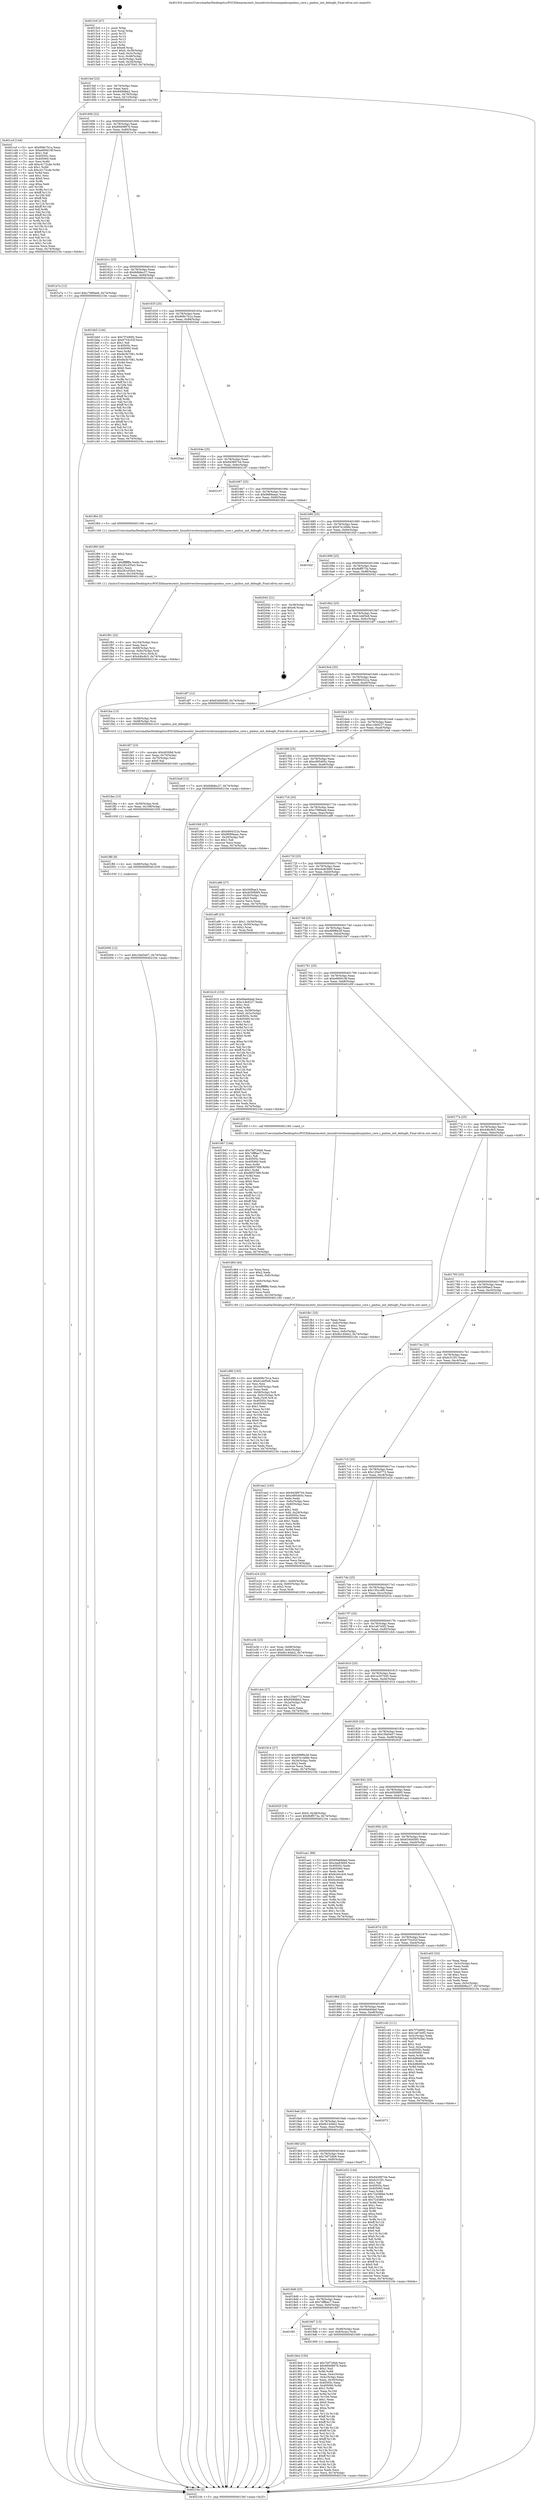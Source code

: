 digraph "0x4015c0" {
  label = "0x4015c0 (/mnt/c/Users/mathe/Desktop/tcc/POCII/binaries/extr_linuxdrivershwmonpmbuspmbus_core.c_pmbus_init_debugfs_Final-ollvm.out::main(0))"
  labelloc = "t"
  node[shape=record]

  Entry [label="",width=0.3,height=0.3,shape=circle,fillcolor=black,style=filled]
  "0x4015ef" [label="{
     0x4015ef [23]\l
     | [instrs]\l
     &nbsp;&nbsp;0x4015ef \<+3\>: mov -0x74(%rbp),%eax\l
     &nbsp;&nbsp;0x4015f2 \<+2\>: mov %eax,%ecx\l
     &nbsp;&nbsp;0x4015f4 \<+6\>: sub $0x840fdbb2,%ecx\l
     &nbsp;&nbsp;0x4015fa \<+3\>: mov %eax,-0x78(%rbp)\l
     &nbsp;&nbsp;0x4015fd \<+3\>: mov %ecx,-0x7c(%rbp)\l
     &nbsp;&nbsp;0x401600 \<+6\>: je 0000000000401ccf \<main+0x70f\>\l
  }"]
  "0x401ccf" [label="{
     0x401ccf [144]\l
     | [instrs]\l
     &nbsp;&nbsp;0x401ccf \<+5\>: mov $0x908c7b1a,%eax\l
     &nbsp;&nbsp;0x401cd4 \<+5\>: mov $0xe669418f,%ecx\l
     &nbsp;&nbsp;0x401cd9 \<+2\>: mov $0x1,%dl\l
     &nbsp;&nbsp;0x401cdb \<+7\>: mov 0x40505c,%esi\l
     &nbsp;&nbsp;0x401ce2 \<+7\>: mov 0x405060,%edi\l
     &nbsp;&nbsp;0x401ce9 \<+3\>: mov %esi,%r8d\l
     &nbsp;&nbsp;0x401cec \<+7\>: add $0xc4172cde,%r8d\l
     &nbsp;&nbsp;0x401cf3 \<+4\>: sub $0x1,%r8d\l
     &nbsp;&nbsp;0x401cf7 \<+7\>: sub $0xc4172cde,%r8d\l
     &nbsp;&nbsp;0x401cfe \<+4\>: imul %r8d,%esi\l
     &nbsp;&nbsp;0x401d02 \<+3\>: and $0x1,%esi\l
     &nbsp;&nbsp;0x401d05 \<+3\>: cmp $0x0,%esi\l
     &nbsp;&nbsp;0x401d08 \<+4\>: sete %r9b\l
     &nbsp;&nbsp;0x401d0c \<+3\>: cmp $0xa,%edi\l
     &nbsp;&nbsp;0x401d0f \<+4\>: setl %r10b\l
     &nbsp;&nbsp;0x401d13 \<+3\>: mov %r9b,%r11b\l
     &nbsp;&nbsp;0x401d16 \<+4\>: xor $0xff,%r11b\l
     &nbsp;&nbsp;0x401d1a \<+3\>: mov %r10b,%bl\l
     &nbsp;&nbsp;0x401d1d \<+3\>: xor $0xff,%bl\l
     &nbsp;&nbsp;0x401d20 \<+3\>: xor $0x1,%dl\l
     &nbsp;&nbsp;0x401d23 \<+3\>: mov %r11b,%r14b\l
     &nbsp;&nbsp;0x401d26 \<+4\>: and $0xff,%r14b\l
     &nbsp;&nbsp;0x401d2a \<+3\>: and %dl,%r9b\l
     &nbsp;&nbsp;0x401d2d \<+3\>: mov %bl,%r15b\l
     &nbsp;&nbsp;0x401d30 \<+4\>: and $0xff,%r15b\l
     &nbsp;&nbsp;0x401d34 \<+3\>: and %dl,%r10b\l
     &nbsp;&nbsp;0x401d37 \<+3\>: or %r9b,%r14b\l
     &nbsp;&nbsp;0x401d3a \<+3\>: or %r10b,%r15b\l
     &nbsp;&nbsp;0x401d3d \<+3\>: xor %r15b,%r14b\l
     &nbsp;&nbsp;0x401d40 \<+3\>: or %bl,%r11b\l
     &nbsp;&nbsp;0x401d43 \<+4\>: xor $0xff,%r11b\l
     &nbsp;&nbsp;0x401d47 \<+3\>: or $0x1,%dl\l
     &nbsp;&nbsp;0x401d4a \<+3\>: and %dl,%r11b\l
     &nbsp;&nbsp;0x401d4d \<+3\>: or %r11b,%r14b\l
     &nbsp;&nbsp;0x401d50 \<+4\>: test $0x1,%r14b\l
     &nbsp;&nbsp;0x401d54 \<+3\>: cmovne %ecx,%eax\l
     &nbsp;&nbsp;0x401d57 \<+3\>: mov %eax,-0x74(%rbp)\l
     &nbsp;&nbsp;0x401d5a \<+5\>: jmp 000000000040210e \<main+0xb4e\>\l
  }"]
  "0x401606" [label="{
     0x401606 [22]\l
     | [instrs]\l
     &nbsp;&nbsp;0x401606 \<+5\>: jmp 000000000040160b \<main+0x4b\>\l
     &nbsp;&nbsp;0x40160b \<+3\>: mov -0x78(%rbp),%eax\l
     &nbsp;&nbsp;0x40160e \<+5\>: sub $0x89408976,%eax\l
     &nbsp;&nbsp;0x401613 \<+3\>: mov %eax,-0x80(%rbp)\l
     &nbsp;&nbsp;0x401616 \<+6\>: je 0000000000401a7a \<main+0x4ba\>\l
  }"]
  Exit [label="",width=0.3,height=0.3,shape=circle,fillcolor=black,style=filled,peripheries=2]
  "0x401a7a" [label="{
     0x401a7a [12]\l
     | [instrs]\l
     &nbsp;&nbsp;0x401a7a \<+7\>: movl $0xc7989ae6,-0x74(%rbp)\l
     &nbsp;&nbsp;0x401a81 \<+5\>: jmp 000000000040210e \<main+0xb4e\>\l
  }"]
  "0x40161c" [label="{
     0x40161c [25]\l
     | [instrs]\l
     &nbsp;&nbsp;0x40161c \<+5\>: jmp 0000000000401621 \<main+0x61\>\l
     &nbsp;&nbsp;0x401621 \<+3\>: mov -0x78(%rbp),%eax\l
     &nbsp;&nbsp;0x401624 \<+5\>: sub $0x8db8ec27,%eax\l
     &nbsp;&nbsp;0x401629 \<+6\>: mov %eax,-0x84(%rbp)\l
     &nbsp;&nbsp;0x40162f \<+6\>: je 0000000000401bb5 \<main+0x5f5\>\l
  }"]
  "0x402006" [label="{
     0x402006 [12]\l
     | [instrs]\l
     &nbsp;&nbsp;0x402006 \<+7\>: movl $0x1fdd5e07,-0x74(%rbp)\l
     &nbsp;&nbsp;0x40200d \<+5\>: jmp 000000000040210e \<main+0xb4e\>\l
  }"]
  "0x401bb5" [label="{
     0x401bb5 [144]\l
     | [instrs]\l
     &nbsp;&nbsp;0x401bb5 \<+5\>: mov $0x7f7e90f2,%eax\l
     &nbsp;&nbsp;0x401bba \<+5\>: mov $0x6753c52f,%ecx\l
     &nbsp;&nbsp;0x401bbf \<+2\>: mov $0x1,%dl\l
     &nbsp;&nbsp;0x401bc1 \<+7\>: mov 0x40505c,%esi\l
     &nbsp;&nbsp;0x401bc8 \<+7\>: mov 0x405060,%edi\l
     &nbsp;&nbsp;0x401bcf \<+3\>: mov %esi,%r8d\l
     &nbsp;&nbsp;0x401bd2 \<+7\>: sub $0x9e3b7081,%r8d\l
     &nbsp;&nbsp;0x401bd9 \<+4\>: sub $0x1,%r8d\l
     &nbsp;&nbsp;0x401bdd \<+7\>: add $0x9e3b7081,%r8d\l
     &nbsp;&nbsp;0x401be4 \<+4\>: imul %r8d,%esi\l
     &nbsp;&nbsp;0x401be8 \<+3\>: and $0x1,%esi\l
     &nbsp;&nbsp;0x401beb \<+3\>: cmp $0x0,%esi\l
     &nbsp;&nbsp;0x401bee \<+4\>: sete %r9b\l
     &nbsp;&nbsp;0x401bf2 \<+3\>: cmp $0xa,%edi\l
     &nbsp;&nbsp;0x401bf5 \<+4\>: setl %r10b\l
     &nbsp;&nbsp;0x401bf9 \<+3\>: mov %r9b,%r11b\l
     &nbsp;&nbsp;0x401bfc \<+4\>: xor $0xff,%r11b\l
     &nbsp;&nbsp;0x401c00 \<+3\>: mov %r10b,%bl\l
     &nbsp;&nbsp;0x401c03 \<+3\>: xor $0xff,%bl\l
     &nbsp;&nbsp;0x401c06 \<+3\>: xor $0x1,%dl\l
     &nbsp;&nbsp;0x401c09 \<+3\>: mov %r11b,%r14b\l
     &nbsp;&nbsp;0x401c0c \<+4\>: and $0xff,%r14b\l
     &nbsp;&nbsp;0x401c10 \<+3\>: and %dl,%r9b\l
     &nbsp;&nbsp;0x401c13 \<+3\>: mov %bl,%r15b\l
     &nbsp;&nbsp;0x401c16 \<+4\>: and $0xff,%r15b\l
     &nbsp;&nbsp;0x401c1a \<+3\>: and %dl,%r10b\l
     &nbsp;&nbsp;0x401c1d \<+3\>: or %r9b,%r14b\l
     &nbsp;&nbsp;0x401c20 \<+3\>: or %r10b,%r15b\l
     &nbsp;&nbsp;0x401c23 \<+3\>: xor %r15b,%r14b\l
     &nbsp;&nbsp;0x401c26 \<+3\>: or %bl,%r11b\l
     &nbsp;&nbsp;0x401c29 \<+4\>: xor $0xff,%r11b\l
     &nbsp;&nbsp;0x401c2d \<+3\>: or $0x1,%dl\l
     &nbsp;&nbsp;0x401c30 \<+3\>: and %dl,%r11b\l
     &nbsp;&nbsp;0x401c33 \<+3\>: or %r11b,%r14b\l
     &nbsp;&nbsp;0x401c36 \<+4\>: test $0x1,%r14b\l
     &nbsp;&nbsp;0x401c3a \<+3\>: cmovne %ecx,%eax\l
     &nbsp;&nbsp;0x401c3d \<+3\>: mov %eax,-0x74(%rbp)\l
     &nbsp;&nbsp;0x401c40 \<+5\>: jmp 000000000040210e \<main+0xb4e\>\l
  }"]
  "0x401635" [label="{
     0x401635 [25]\l
     | [instrs]\l
     &nbsp;&nbsp;0x401635 \<+5\>: jmp 000000000040163a \<main+0x7a\>\l
     &nbsp;&nbsp;0x40163a \<+3\>: mov -0x78(%rbp),%eax\l
     &nbsp;&nbsp;0x40163d \<+5\>: sub $0x908c7b1a,%eax\l
     &nbsp;&nbsp;0x401642 \<+6\>: mov %eax,-0x88(%rbp)\l
     &nbsp;&nbsp;0x401648 \<+6\>: je 00000000004020ad \<main+0xaed\>\l
  }"]
  "0x401ffd" [label="{
     0x401ffd [9]\l
     | [instrs]\l
     &nbsp;&nbsp;0x401ffd \<+4\>: mov -0x68(%rbp),%rdi\l
     &nbsp;&nbsp;0x402001 \<+5\>: call 0000000000401030 \<free@plt\>\l
     | [calls]\l
     &nbsp;&nbsp;0x401030 \{1\} (unknown)\l
  }"]
  "0x4020ad" [label="{
     0x4020ad\l
  }", style=dashed]
  "0x40164e" [label="{
     0x40164e [25]\l
     | [instrs]\l
     &nbsp;&nbsp;0x40164e \<+5\>: jmp 0000000000401653 \<main+0x93\>\l
     &nbsp;&nbsp;0x401653 \<+3\>: mov -0x78(%rbp),%eax\l
     &nbsp;&nbsp;0x401656 \<+5\>: sub $0x94389744,%eax\l
     &nbsp;&nbsp;0x40165b \<+6\>: mov %eax,-0x8c(%rbp)\l
     &nbsp;&nbsp;0x401661 \<+6\>: je 0000000000402107 \<main+0xb47\>\l
  }"]
  "0x401fee" [label="{
     0x401fee [15]\l
     | [instrs]\l
     &nbsp;&nbsp;0x401fee \<+4\>: mov -0x58(%rbp),%rdi\l
     &nbsp;&nbsp;0x401ff2 \<+6\>: mov %eax,-0x108(%rbp)\l
     &nbsp;&nbsp;0x401ff8 \<+5\>: call 0000000000401030 \<free@plt\>\l
     | [calls]\l
     &nbsp;&nbsp;0x401030 \{1\} (unknown)\l
  }"]
  "0x402107" [label="{
     0x402107\l
  }", style=dashed]
  "0x401667" [label="{
     0x401667 [25]\l
     | [instrs]\l
     &nbsp;&nbsp;0x401667 \<+5\>: jmp 000000000040166c \<main+0xac\>\l
     &nbsp;&nbsp;0x40166c \<+3\>: mov -0x78(%rbp),%eax\l
     &nbsp;&nbsp;0x40166f \<+5\>: sub $0x9689eaac,%eax\l
     &nbsp;&nbsp;0x401674 \<+6\>: mov %eax,-0x90(%rbp)\l
     &nbsp;&nbsp;0x40167a \<+6\>: je 0000000000401f64 \<main+0x9a4\>\l
  }"]
  "0x401fd7" [label="{
     0x401fd7 [23]\l
     | [instrs]\l
     &nbsp;&nbsp;0x401fd7 \<+10\>: movabs $0x4030b6,%rdi\l
     &nbsp;&nbsp;0x401fe1 \<+3\>: mov %eax,-0x70(%rbp)\l
     &nbsp;&nbsp;0x401fe4 \<+3\>: mov -0x70(%rbp),%esi\l
     &nbsp;&nbsp;0x401fe7 \<+2\>: mov $0x0,%al\l
     &nbsp;&nbsp;0x401fe9 \<+5\>: call 0000000000401040 \<printf@plt\>\l
     | [calls]\l
     &nbsp;&nbsp;0x401040 \{1\} (unknown)\l
  }"]
  "0x401f64" [label="{
     0x401f64 [5]\l
     | [instrs]\l
     &nbsp;&nbsp;0x401f64 \<+5\>: call 0000000000401160 \<next_i\>\l
     | [calls]\l
     &nbsp;&nbsp;0x401160 \{1\} (/mnt/c/Users/mathe/Desktop/tcc/POCII/binaries/extr_linuxdrivershwmonpmbuspmbus_core.c_pmbus_init_debugfs_Final-ollvm.out::next_i)\l
  }"]
  "0x401680" [label="{
     0x401680 [25]\l
     | [instrs]\l
     &nbsp;&nbsp;0x401680 \<+5\>: jmp 0000000000401685 \<main+0xc5\>\l
     &nbsp;&nbsp;0x401685 \<+3\>: mov -0x78(%rbp),%eax\l
     &nbsp;&nbsp;0x401688 \<+5\>: sub $0x97e1468e,%eax\l
     &nbsp;&nbsp;0x40168d \<+6\>: mov %eax,-0x94(%rbp)\l
     &nbsp;&nbsp;0x401693 \<+6\>: je 000000000040192f \<main+0x36f\>\l
  }"]
  "0x401f91" [label="{
     0x401f91 [32]\l
     | [instrs]\l
     &nbsp;&nbsp;0x401f91 \<+6\>: mov -0x104(%rbp),%ecx\l
     &nbsp;&nbsp;0x401f97 \<+3\>: imul %eax,%ecx\l
     &nbsp;&nbsp;0x401f9a \<+4\>: mov -0x68(%rbp),%rsi\l
     &nbsp;&nbsp;0x401f9e \<+4\>: movslq -0x6c(%rbp),%rdi\l
     &nbsp;&nbsp;0x401fa2 \<+3\>: mov %ecx,(%rsi,%rdi,4)\l
     &nbsp;&nbsp;0x401fa5 \<+7\>: movl $0x44bc8c5,-0x74(%rbp)\l
     &nbsp;&nbsp;0x401fac \<+5\>: jmp 000000000040210e \<main+0xb4e\>\l
  }"]
  "0x40192f" [label="{
     0x40192f\l
  }", style=dashed]
  "0x401699" [label="{
     0x401699 [25]\l
     | [instrs]\l
     &nbsp;&nbsp;0x401699 \<+5\>: jmp 000000000040169e \<main+0xde\>\l
     &nbsp;&nbsp;0x40169e \<+3\>: mov -0x78(%rbp),%eax\l
     &nbsp;&nbsp;0x4016a1 \<+5\>: sub $0x9bff573a,%eax\l
     &nbsp;&nbsp;0x4016a6 \<+6\>: mov %eax,-0x98(%rbp)\l
     &nbsp;&nbsp;0x4016ac \<+6\>: je 0000000000402042 \<main+0xa82\>\l
  }"]
  "0x401f69" [label="{
     0x401f69 [40]\l
     | [instrs]\l
     &nbsp;&nbsp;0x401f69 \<+5\>: mov $0x2,%ecx\l
     &nbsp;&nbsp;0x401f6e \<+1\>: cltd\l
     &nbsp;&nbsp;0x401f6f \<+2\>: idiv %ecx\l
     &nbsp;&nbsp;0x401f71 \<+6\>: imul $0xfffffffe,%edx,%ecx\l
     &nbsp;&nbsp;0x401f77 \<+6\>: add $0x281d35e3,%ecx\l
     &nbsp;&nbsp;0x401f7d \<+3\>: add $0x1,%ecx\l
     &nbsp;&nbsp;0x401f80 \<+6\>: sub $0x281d35e3,%ecx\l
     &nbsp;&nbsp;0x401f86 \<+6\>: mov %ecx,-0x104(%rbp)\l
     &nbsp;&nbsp;0x401f8c \<+5\>: call 0000000000401160 \<next_i\>\l
     | [calls]\l
     &nbsp;&nbsp;0x401160 \{1\} (/mnt/c/Users/mathe/Desktop/tcc/POCII/binaries/extr_linuxdrivershwmonpmbuspmbus_core.c_pmbus_init_debugfs_Final-ollvm.out::next_i)\l
  }"]
  "0x402042" [label="{
     0x402042 [21]\l
     | [instrs]\l
     &nbsp;&nbsp;0x402042 \<+3\>: mov -0x38(%rbp),%eax\l
     &nbsp;&nbsp;0x402045 \<+7\>: add $0xe8,%rsp\l
     &nbsp;&nbsp;0x40204c \<+1\>: pop %rbx\l
     &nbsp;&nbsp;0x40204d \<+2\>: pop %r12\l
     &nbsp;&nbsp;0x40204f \<+2\>: pop %r13\l
     &nbsp;&nbsp;0x402051 \<+2\>: pop %r14\l
     &nbsp;&nbsp;0x402053 \<+2\>: pop %r15\l
     &nbsp;&nbsp;0x402055 \<+1\>: pop %rbp\l
     &nbsp;&nbsp;0x402056 \<+1\>: ret\l
  }"]
  "0x4016b2" [label="{
     0x4016b2 [25]\l
     | [instrs]\l
     &nbsp;&nbsp;0x4016b2 \<+5\>: jmp 00000000004016b7 \<main+0xf7\>\l
     &nbsp;&nbsp;0x4016b7 \<+3\>: mov -0x78(%rbp),%eax\l
     &nbsp;&nbsp;0x4016ba \<+5\>: sub $0xb1ebf5e8,%eax\l
     &nbsp;&nbsp;0x4016bf \<+6\>: mov %eax,-0x9c(%rbp)\l
     &nbsp;&nbsp;0x4016c5 \<+6\>: je 0000000000401df7 \<main+0x837\>\l
  }"]
  "0x401e3b" [label="{
     0x401e3b [23]\l
     | [instrs]\l
     &nbsp;&nbsp;0x401e3b \<+4\>: mov %rax,-0x68(%rbp)\l
     &nbsp;&nbsp;0x401e3f \<+7\>: movl $0x0,-0x6c(%rbp)\l
     &nbsp;&nbsp;0x401e46 \<+7\>: movl $0x6b140eb2,-0x74(%rbp)\l
     &nbsp;&nbsp;0x401e4d \<+5\>: jmp 000000000040210e \<main+0xb4e\>\l
  }"]
  "0x401df7" [label="{
     0x401df7 [12]\l
     | [instrs]\l
     &nbsp;&nbsp;0x401df7 \<+7\>: movl $0x6340d585,-0x74(%rbp)\l
     &nbsp;&nbsp;0x401dfe \<+5\>: jmp 000000000040210e \<main+0xb4e\>\l
  }"]
  "0x4016cb" [label="{
     0x4016cb [25]\l
     | [instrs]\l
     &nbsp;&nbsp;0x4016cb \<+5\>: jmp 00000000004016d0 \<main+0x110\>\l
     &nbsp;&nbsp;0x4016d0 \<+3\>: mov -0x78(%rbp),%eax\l
     &nbsp;&nbsp;0x4016d3 \<+5\>: sub $0xb804322a,%eax\l
     &nbsp;&nbsp;0x4016d8 \<+6\>: mov %eax,-0xa0(%rbp)\l
     &nbsp;&nbsp;0x4016de \<+6\>: je 0000000000401fca \<main+0xa0a\>\l
  }"]
  "0x401d90" [label="{
     0x401d90 [103]\l
     | [instrs]\l
     &nbsp;&nbsp;0x401d90 \<+5\>: mov $0x908c7b1a,%ecx\l
     &nbsp;&nbsp;0x401d95 \<+5\>: mov $0xb1ebf5e8,%edx\l
     &nbsp;&nbsp;0x401d9a \<+2\>: xor %esi,%esi\l
     &nbsp;&nbsp;0x401d9c \<+6\>: mov -0x100(%rbp),%edi\l
     &nbsp;&nbsp;0x401da2 \<+3\>: imul %eax,%edi\l
     &nbsp;&nbsp;0x401da5 \<+4\>: mov -0x58(%rbp),%r8\l
     &nbsp;&nbsp;0x401da9 \<+4\>: movslq -0x5c(%rbp),%r9\l
     &nbsp;&nbsp;0x401dad \<+4\>: mov %edi,(%r8,%r9,4)\l
     &nbsp;&nbsp;0x401db1 \<+7\>: mov 0x40505c,%eax\l
     &nbsp;&nbsp;0x401db8 \<+7\>: mov 0x405060,%edi\l
     &nbsp;&nbsp;0x401dbf \<+3\>: sub $0x1,%esi\l
     &nbsp;&nbsp;0x401dc2 \<+3\>: mov %eax,%r10d\l
     &nbsp;&nbsp;0x401dc5 \<+3\>: add %esi,%r10d\l
     &nbsp;&nbsp;0x401dc8 \<+4\>: imul %r10d,%eax\l
     &nbsp;&nbsp;0x401dcc \<+3\>: and $0x1,%eax\l
     &nbsp;&nbsp;0x401dcf \<+3\>: cmp $0x0,%eax\l
     &nbsp;&nbsp;0x401dd2 \<+4\>: sete %r11b\l
     &nbsp;&nbsp;0x401dd6 \<+3\>: cmp $0xa,%edi\l
     &nbsp;&nbsp;0x401dd9 \<+3\>: setl %bl\l
     &nbsp;&nbsp;0x401ddc \<+3\>: mov %r11b,%r14b\l
     &nbsp;&nbsp;0x401ddf \<+3\>: and %bl,%r14b\l
     &nbsp;&nbsp;0x401de2 \<+3\>: xor %bl,%r11b\l
     &nbsp;&nbsp;0x401de5 \<+3\>: or %r11b,%r14b\l
     &nbsp;&nbsp;0x401de8 \<+4\>: test $0x1,%r14b\l
     &nbsp;&nbsp;0x401dec \<+3\>: cmovne %edx,%ecx\l
     &nbsp;&nbsp;0x401def \<+3\>: mov %ecx,-0x74(%rbp)\l
     &nbsp;&nbsp;0x401df2 \<+5\>: jmp 000000000040210e \<main+0xb4e\>\l
  }"]
  "0x401fca" [label="{
     0x401fca [13]\l
     | [instrs]\l
     &nbsp;&nbsp;0x401fca \<+4\>: mov -0x58(%rbp),%rdi\l
     &nbsp;&nbsp;0x401fce \<+4\>: mov -0x68(%rbp),%rsi\l
     &nbsp;&nbsp;0x401fd2 \<+5\>: call 0000000000401410 \<pmbus_init_debugfs\>\l
     | [calls]\l
     &nbsp;&nbsp;0x401410 \{1\} (/mnt/c/Users/mathe/Desktop/tcc/POCII/binaries/extr_linuxdrivershwmonpmbuspmbus_core.c_pmbus_init_debugfs_Final-ollvm.out::pmbus_init_debugfs)\l
  }"]
  "0x4016e4" [label="{
     0x4016e4 [25]\l
     | [instrs]\l
     &nbsp;&nbsp;0x4016e4 \<+5\>: jmp 00000000004016e9 \<main+0x129\>\l
     &nbsp;&nbsp;0x4016e9 \<+3\>: mov -0x78(%rbp),%eax\l
     &nbsp;&nbsp;0x4016ec \<+5\>: sub $0xc1de9227,%eax\l
     &nbsp;&nbsp;0x4016f1 \<+6\>: mov %eax,-0xa4(%rbp)\l
     &nbsp;&nbsp;0x4016f7 \<+6\>: je 0000000000401ba9 \<main+0x5e9\>\l
  }"]
  "0x401d64" [label="{
     0x401d64 [44]\l
     | [instrs]\l
     &nbsp;&nbsp;0x401d64 \<+2\>: xor %ecx,%ecx\l
     &nbsp;&nbsp;0x401d66 \<+5\>: mov $0x2,%edx\l
     &nbsp;&nbsp;0x401d6b \<+6\>: mov %edx,-0xfc(%rbp)\l
     &nbsp;&nbsp;0x401d71 \<+1\>: cltd\l
     &nbsp;&nbsp;0x401d72 \<+6\>: mov -0xfc(%rbp),%esi\l
     &nbsp;&nbsp;0x401d78 \<+2\>: idiv %esi\l
     &nbsp;&nbsp;0x401d7a \<+6\>: imul $0xfffffffe,%edx,%edx\l
     &nbsp;&nbsp;0x401d80 \<+3\>: sub $0x1,%ecx\l
     &nbsp;&nbsp;0x401d83 \<+2\>: sub %ecx,%edx\l
     &nbsp;&nbsp;0x401d85 \<+6\>: mov %edx,-0x100(%rbp)\l
     &nbsp;&nbsp;0x401d8b \<+5\>: call 0000000000401160 \<next_i\>\l
     | [calls]\l
     &nbsp;&nbsp;0x401160 \{1\} (/mnt/c/Users/mathe/Desktop/tcc/POCII/binaries/extr_linuxdrivershwmonpmbuspmbus_core.c_pmbus_init_debugfs_Final-ollvm.out::next_i)\l
  }"]
  "0x401ba9" [label="{
     0x401ba9 [12]\l
     | [instrs]\l
     &nbsp;&nbsp;0x401ba9 \<+7\>: movl $0x8db8ec27,-0x74(%rbp)\l
     &nbsp;&nbsp;0x401bb0 \<+5\>: jmp 000000000040210e \<main+0xb4e\>\l
  }"]
  "0x4016fd" [label="{
     0x4016fd [25]\l
     | [instrs]\l
     &nbsp;&nbsp;0x4016fd \<+5\>: jmp 0000000000401702 \<main+0x142\>\l
     &nbsp;&nbsp;0x401702 \<+3\>: mov -0x78(%rbp),%eax\l
     &nbsp;&nbsp;0x401705 \<+5\>: sub $0xc695d05c,%eax\l
     &nbsp;&nbsp;0x40170a \<+6\>: mov %eax,-0xa8(%rbp)\l
     &nbsp;&nbsp;0x401710 \<+6\>: je 0000000000401f49 \<main+0x989\>\l
  }"]
  "0x401b10" [label="{
     0x401b10 [153]\l
     | [instrs]\l
     &nbsp;&nbsp;0x401b10 \<+5\>: mov $0x69ab6dad,%ecx\l
     &nbsp;&nbsp;0x401b15 \<+5\>: mov $0xc1de9227,%edx\l
     &nbsp;&nbsp;0x401b1a \<+3\>: mov $0x1,%sil\l
     &nbsp;&nbsp;0x401b1d \<+3\>: xor %r8d,%r8d\l
     &nbsp;&nbsp;0x401b20 \<+4\>: mov %rax,-0x58(%rbp)\l
     &nbsp;&nbsp;0x401b24 \<+7\>: movl $0x0,-0x5c(%rbp)\l
     &nbsp;&nbsp;0x401b2b \<+8\>: mov 0x40505c,%r9d\l
     &nbsp;&nbsp;0x401b33 \<+8\>: mov 0x405060,%r10d\l
     &nbsp;&nbsp;0x401b3b \<+4\>: sub $0x1,%r8d\l
     &nbsp;&nbsp;0x401b3f \<+3\>: mov %r9d,%r11d\l
     &nbsp;&nbsp;0x401b42 \<+3\>: add %r8d,%r11d\l
     &nbsp;&nbsp;0x401b45 \<+4\>: imul %r11d,%r9d\l
     &nbsp;&nbsp;0x401b49 \<+4\>: and $0x1,%r9d\l
     &nbsp;&nbsp;0x401b4d \<+4\>: cmp $0x0,%r9d\l
     &nbsp;&nbsp;0x401b51 \<+3\>: sete %bl\l
     &nbsp;&nbsp;0x401b54 \<+4\>: cmp $0xa,%r10d\l
     &nbsp;&nbsp;0x401b58 \<+4\>: setl %r14b\l
     &nbsp;&nbsp;0x401b5c \<+3\>: mov %bl,%r15b\l
     &nbsp;&nbsp;0x401b5f \<+4\>: xor $0xff,%r15b\l
     &nbsp;&nbsp;0x401b63 \<+3\>: mov %r14b,%r12b\l
     &nbsp;&nbsp;0x401b66 \<+4\>: xor $0xff,%r12b\l
     &nbsp;&nbsp;0x401b6a \<+4\>: xor $0x0,%sil\l
     &nbsp;&nbsp;0x401b6e \<+3\>: mov %r15b,%r13b\l
     &nbsp;&nbsp;0x401b71 \<+4\>: and $0x0,%r13b\l
     &nbsp;&nbsp;0x401b75 \<+3\>: and %sil,%bl\l
     &nbsp;&nbsp;0x401b78 \<+3\>: mov %r12b,%al\l
     &nbsp;&nbsp;0x401b7b \<+2\>: and $0x0,%al\l
     &nbsp;&nbsp;0x401b7d \<+3\>: and %sil,%r14b\l
     &nbsp;&nbsp;0x401b80 \<+3\>: or %bl,%r13b\l
     &nbsp;&nbsp;0x401b83 \<+3\>: or %r14b,%al\l
     &nbsp;&nbsp;0x401b86 \<+3\>: xor %al,%r13b\l
     &nbsp;&nbsp;0x401b89 \<+3\>: or %r12b,%r15b\l
     &nbsp;&nbsp;0x401b8c \<+4\>: xor $0xff,%r15b\l
     &nbsp;&nbsp;0x401b90 \<+4\>: or $0x0,%sil\l
     &nbsp;&nbsp;0x401b94 \<+3\>: and %sil,%r15b\l
     &nbsp;&nbsp;0x401b97 \<+3\>: or %r15b,%r13b\l
     &nbsp;&nbsp;0x401b9a \<+4\>: test $0x1,%r13b\l
     &nbsp;&nbsp;0x401b9e \<+3\>: cmovne %edx,%ecx\l
     &nbsp;&nbsp;0x401ba1 \<+3\>: mov %ecx,-0x74(%rbp)\l
     &nbsp;&nbsp;0x401ba4 \<+5\>: jmp 000000000040210e \<main+0xb4e\>\l
  }"]
  "0x401f49" [label="{
     0x401f49 [27]\l
     | [instrs]\l
     &nbsp;&nbsp;0x401f49 \<+5\>: mov $0xb804322a,%eax\l
     &nbsp;&nbsp;0x401f4e \<+5\>: mov $0x9689eaac,%ecx\l
     &nbsp;&nbsp;0x401f53 \<+3\>: mov -0x29(%rbp),%dl\l
     &nbsp;&nbsp;0x401f56 \<+3\>: test $0x1,%dl\l
     &nbsp;&nbsp;0x401f59 \<+3\>: cmovne %ecx,%eax\l
     &nbsp;&nbsp;0x401f5c \<+3\>: mov %eax,-0x74(%rbp)\l
     &nbsp;&nbsp;0x401f5f \<+5\>: jmp 000000000040210e \<main+0xb4e\>\l
  }"]
  "0x401716" [label="{
     0x401716 [25]\l
     | [instrs]\l
     &nbsp;&nbsp;0x401716 \<+5\>: jmp 000000000040171b \<main+0x15b\>\l
     &nbsp;&nbsp;0x40171b \<+3\>: mov -0x78(%rbp),%eax\l
     &nbsp;&nbsp;0x40171e \<+5\>: sub $0xc7989ae6,%eax\l
     &nbsp;&nbsp;0x401723 \<+6\>: mov %eax,-0xac(%rbp)\l
     &nbsp;&nbsp;0x401729 \<+6\>: je 0000000000401a86 \<main+0x4c6\>\l
  }"]
  "0x4019e4" [label="{
     0x4019e4 [150]\l
     | [instrs]\l
     &nbsp;&nbsp;0x4019e4 \<+5\>: mov $0x7bf726b6,%ecx\l
     &nbsp;&nbsp;0x4019e9 \<+5\>: mov $0x89408976,%edx\l
     &nbsp;&nbsp;0x4019ee \<+3\>: mov $0x1,%sil\l
     &nbsp;&nbsp;0x4019f1 \<+3\>: xor %r8d,%r8d\l
     &nbsp;&nbsp;0x4019f4 \<+3\>: mov %eax,-0x4c(%rbp)\l
     &nbsp;&nbsp;0x4019f7 \<+3\>: mov -0x4c(%rbp),%eax\l
     &nbsp;&nbsp;0x4019fa \<+3\>: mov %eax,-0x30(%rbp)\l
     &nbsp;&nbsp;0x4019fd \<+7\>: mov 0x40505c,%eax\l
     &nbsp;&nbsp;0x401a04 \<+8\>: mov 0x405060,%r9d\l
     &nbsp;&nbsp;0x401a0c \<+4\>: sub $0x1,%r8d\l
     &nbsp;&nbsp;0x401a10 \<+3\>: mov %eax,%r10d\l
     &nbsp;&nbsp;0x401a13 \<+3\>: add %r8d,%r10d\l
     &nbsp;&nbsp;0x401a16 \<+4\>: imul %r10d,%eax\l
     &nbsp;&nbsp;0x401a1a \<+3\>: and $0x1,%eax\l
     &nbsp;&nbsp;0x401a1d \<+3\>: cmp $0x0,%eax\l
     &nbsp;&nbsp;0x401a20 \<+4\>: sete %r11b\l
     &nbsp;&nbsp;0x401a24 \<+4\>: cmp $0xa,%r9d\l
     &nbsp;&nbsp;0x401a28 \<+3\>: setl %bl\l
     &nbsp;&nbsp;0x401a2b \<+3\>: mov %r11b,%r14b\l
     &nbsp;&nbsp;0x401a2e \<+4\>: xor $0xff,%r14b\l
     &nbsp;&nbsp;0x401a32 \<+3\>: mov %bl,%r15b\l
     &nbsp;&nbsp;0x401a35 \<+4\>: xor $0xff,%r15b\l
     &nbsp;&nbsp;0x401a39 \<+4\>: xor $0x1,%sil\l
     &nbsp;&nbsp;0x401a3d \<+3\>: mov %r14b,%r12b\l
     &nbsp;&nbsp;0x401a40 \<+4\>: and $0xff,%r12b\l
     &nbsp;&nbsp;0x401a44 \<+3\>: and %sil,%r11b\l
     &nbsp;&nbsp;0x401a47 \<+3\>: mov %r15b,%r13b\l
     &nbsp;&nbsp;0x401a4a \<+4\>: and $0xff,%r13b\l
     &nbsp;&nbsp;0x401a4e \<+3\>: and %sil,%bl\l
     &nbsp;&nbsp;0x401a51 \<+3\>: or %r11b,%r12b\l
     &nbsp;&nbsp;0x401a54 \<+3\>: or %bl,%r13b\l
     &nbsp;&nbsp;0x401a57 \<+3\>: xor %r13b,%r12b\l
     &nbsp;&nbsp;0x401a5a \<+3\>: or %r15b,%r14b\l
     &nbsp;&nbsp;0x401a5d \<+4\>: xor $0xff,%r14b\l
     &nbsp;&nbsp;0x401a61 \<+4\>: or $0x1,%sil\l
     &nbsp;&nbsp;0x401a65 \<+3\>: and %sil,%r14b\l
     &nbsp;&nbsp;0x401a68 \<+3\>: or %r14b,%r12b\l
     &nbsp;&nbsp;0x401a6b \<+4\>: test $0x1,%r12b\l
     &nbsp;&nbsp;0x401a6f \<+3\>: cmovne %edx,%ecx\l
     &nbsp;&nbsp;0x401a72 \<+3\>: mov %ecx,-0x74(%rbp)\l
     &nbsp;&nbsp;0x401a75 \<+5\>: jmp 000000000040210e \<main+0xb4e\>\l
  }"]
  "0x401a86" [label="{
     0x401a86 [27]\l
     | [instrs]\l
     &nbsp;&nbsp;0x401a86 \<+5\>: mov $0x50f9ae3,%eax\l
     &nbsp;&nbsp;0x401a8b \<+5\>: mov $0x4050fd95,%ecx\l
     &nbsp;&nbsp;0x401a90 \<+3\>: mov -0x30(%rbp),%edx\l
     &nbsp;&nbsp;0x401a93 \<+3\>: cmp $0x0,%edx\l
     &nbsp;&nbsp;0x401a96 \<+3\>: cmove %ecx,%eax\l
     &nbsp;&nbsp;0x401a99 \<+3\>: mov %eax,-0x74(%rbp)\l
     &nbsp;&nbsp;0x401a9c \<+5\>: jmp 000000000040210e \<main+0xb4e\>\l
  }"]
  "0x40172f" [label="{
     0x40172f [25]\l
     | [instrs]\l
     &nbsp;&nbsp;0x40172f \<+5\>: jmp 0000000000401734 \<main+0x174\>\l
     &nbsp;&nbsp;0x401734 \<+3\>: mov -0x78(%rbp),%eax\l
     &nbsp;&nbsp;0x401737 \<+5\>: sub $0xcba83660,%eax\l
     &nbsp;&nbsp;0x40173c \<+6\>: mov %eax,-0xb0(%rbp)\l
     &nbsp;&nbsp;0x401742 \<+6\>: je 0000000000401af9 \<main+0x539\>\l
  }"]
  "0x4018f1" [label="{
     0x4018f1\l
  }", style=dashed]
  "0x401af9" [label="{
     0x401af9 [23]\l
     | [instrs]\l
     &nbsp;&nbsp;0x401af9 \<+7\>: movl $0x1,-0x50(%rbp)\l
     &nbsp;&nbsp;0x401b00 \<+4\>: movslq -0x50(%rbp),%rax\l
     &nbsp;&nbsp;0x401b04 \<+4\>: shl $0x2,%rax\l
     &nbsp;&nbsp;0x401b08 \<+3\>: mov %rax,%rdi\l
     &nbsp;&nbsp;0x401b0b \<+5\>: call 0000000000401050 \<malloc@plt\>\l
     | [calls]\l
     &nbsp;&nbsp;0x401050 \{1\} (unknown)\l
  }"]
  "0x401748" [label="{
     0x401748 [25]\l
     | [instrs]\l
     &nbsp;&nbsp;0x401748 \<+5\>: jmp 000000000040174d \<main+0x18d\>\l
     &nbsp;&nbsp;0x40174d \<+3\>: mov -0x78(%rbp),%eax\l
     &nbsp;&nbsp;0x401750 \<+5\>: sub $0xd99f6e28,%eax\l
     &nbsp;&nbsp;0x401755 \<+6\>: mov %eax,-0xb4(%rbp)\l
     &nbsp;&nbsp;0x40175b \<+6\>: je 0000000000401947 \<main+0x387\>\l
  }"]
  "0x4019d7" [label="{
     0x4019d7 [13]\l
     | [instrs]\l
     &nbsp;&nbsp;0x4019d7 \<+4\>: mov -0x48(%rbp),%rax\l
     &nbsp;&nbsp;0x4019db \<+4\>: mov 0x8(%rax),%rdi\l
     &nbsp;&nbsp;0x4019df \<+5\>: call 0000000000401060 \<atoi@plt\>\l
     | [calls]\l
     &nbsp;&nbsp;0x401060 \{1\} (unknown)\l
  }"]
  "0x401947" [label="{
     0x401947 [144]\l
     | [instrs]\l
     &nbsp;&nbsp;0x401947 \<+5\>: mov $0x7bf726b6,%eax\l
     &nbsp;&nbsp;0x40194c \<+5\>: mov $0x7dffbec7,%ecx\l
     &nbsp;&nbsp;0x401951 \<+2\>: mov $0x1,%dl\l
     &nbsp;&nbsp;0x401953 \<+7\>: mov 0x40505c,%esi\l
     &nbsp;&nbsp;0x40195a \<+7\>: mov 0x405060,%edi\l
     &nbsp;&nbsp;0x401961 \<+3\>: mov %esi,%r8d\l
     &nbsp;&nbsp;0x401964 \<+7\>: add $0x86f376f9,%r8d\l
     &nbsp;&nbsp;0x40196b \<+4\>: sub $0x1,%r8d\l
     &nbsp;&nbsp;0x40196f \<+7\>: sub $0x86f376f9,%r8d\l
     &nbsp;&nbsp;0x401976 \<+4\>: imul %r8d,%esi\l
     &nbsp;&nbsp;0x40197a \<+3\>: and $0x1,%esi\l
     &nbsp;&nbsp;0x40197d \<+3\>: cmp $0x0,%esi\l
     &nbsp;&nbsp;0x401980 \<+4\>: sete %r9b\l
     &nbsp;&nbsp;0x401984 \<+3\>: cmp $0xa,%edi\l
     &nbsp;&nbsp;0x401987 \<+4\>: setl %r10b\l
     &nbsp;&nbsp;0x40198b \<+3\>: mov %r9b,%r11b\l
     &nbsp;&nbsp;0x40198e \<+4\>: xor $0xff,%r11b\l
     &nbsp;&nbsp;0x401992 \<+3\>: mov %r10b,%bl\l
     &nbsp;&nbsp;0x401995 \<+3\>: xor $0xff,%bl\l
     &nbsp;&nbsp;0x401998 \<+3\>: xor $0x1,%dl\l
     &nbsp;&nbsp;0x40199b \<+3\>: mov %r11b,%r14b\l
     &nbsp;&nbsp;0x40199e \<+4\>: and $0xff,%r14b\l
     &nbsp;&nbsp;0x4019a2 \<+3\>: and %dl,%r9b\l
     &nbsp;&nbsp;0x4019a5 \<+3\>: mov %bl,%r15b\l
     &nbsp;&nbsp;0x4019a8 \<+4\>: and $0xff,%r15b\l
     &nbsp;&nbsp;0x4019ac \<+3\>: and %dl,%r10b\l
     &nbsp;&nbsp;0x4019af \<+3\>: or %r9b,%r14b\l
     &nbsp;&nbsp;0x4019b2 \<+3\>: or %r10b,%r15b\l
     &nbsp;&nbsp;0x4019b5 \<+3\>: xor %r15b,%r14b\l
     &nbsp;&nbsp;0x4019b8 \<+3\>: or %bl,%r11b\l
     &nbsp;&nbsp;0x4019bb \<+4\>: xor $0xff,%r11b\l
     &nbsp;&nbsp;0x4019bf \<+3\>: or $0x1,%dl\l
     &nbsp;&nbsp;0x4019c2 \<+3\>: and %dl,%r11b\l
     &nbsp;&nbsp;0x4019c5 \<+3\>: or %r11b,%r14b\l
     &nbsp;&nbsp;0x4019c8 \<+4\>: test $0x1,%r14b\l
     &nbsp;&nbsp;0x4019cc \<+3\>: cmovne %ecx,%eax\l
     &nbsp;&nbsp;0x4019cf \<+3\>: mov %eax,-0x74(%rbp)\l
     &nbsp;&nbsp;0x4019d2 \<+5\>: jmp 000000000040210e \<main+0xb4e\>\l
  }"]
  "0x401761" [label="{
     0x401761 [25]\l
     | [instrs]\l
     &nbsp;&nbsp;0x401761 \<+5\>: jmp 0000000000401766 \<main+0x1a6\>\l
     &nbsp;&nbsp;0x401766 \<+3\>: mov -0x78(%rbp),%eax\l
     &nbsp;&nbsp;0x401769 \<+5\>: sub $0xe669418f,%eax\l
     &nbsp;&nbsp;0x40176e \<+6\>: mov %eax,-0xb8(%rbp)\l
     &nbsp;&nbsp;0x401774 \<+6\>: je 0000000000401d5f \<main+0x79f\>\l
  }"]
  "0x4018d8" [label="{
     0x4018d8 [25]\l
     | [instrs]\l
     &nbsp;&nbsp;0x4018d8 \<+5\>: jmp 00000000004018dd \<main+0x31d\>\l
     &nbsp;&nbsp;0x4018dd \<+3\>: mov -0x78(%rbp),%eax\l
     &nbsp;&nbsp;0x4018e0 \<+5\>: sub $0x7dffbec7,%eax\l
     &nbsp;&nbsp;0x4018e5 \<+6\>: mov %eax,-0xf4(%rbp)\l
     &nbsp;&nbsp;0x4018eb \<+6\>: je 00000000004019d7 \<main+0x417\>\l
  }"]
  "0x401d5f" [label="{
     0x401d5f [5]\l
     | [instrs]\l
     &nbsp;&nbsp;0x401d5f \<+5\>: call 0000000000401160 \<next_i\>\l
     | [calls]\l
     &nbsp;&nbsp;0x401160 \{1\} (/mnt/c/Users/mathe/Desktop/tcc/POCII/binaries/extr_linuxdrivershwmonpmbuspmbus_core.c_pmbus_init_debugfs_Final-ollvm.out::next_i)\l
  }"]
  "0x40177a" [label="{
     0x40177a [25]\l
     | [instrs]\l
     &nbsp;&nbsp;0x40177a \<+5\>: jmp 000000000040177f \<main+0x1bf\>\l
     &nbsp;&nbsp;0x40177f \<+3\>: mov -0x78(%rbp),%eax\l
     &nbsp;&nbsp;0x401782 \<+5\>: sub $0x44bc8c5,%eax\l
     &nbsp;&nbsp;0x401787 \<+6\>: mov %eax,-0xbc(%rbp)\l
     &nbsp;&nbsp;0x40178d \<+6\>: je 0000000000401fb1 \<main+0x9f1\>\l
  }"]
  "0x402057" [label="{
     0x402057\l
  }", style=dashed]
  "0x401fb1" [label="{
     0x401fb1 [25]\l
     | [instrs]\l
     &nbsp;&nbsp;0x401fb1 \<+2\>: xor %eax,%eax\l
     &nbsp;&nbsp;0x401fb3 \<+3\>: mov -0x6c(%rbp),%ecx\l
     &nbsp;&nbsp;0x401fb6 \<+3\>: sub $0x1,%eax\l
     &nbsp;&nbsp;0x401fb9 \<+2\>: sub %eax,%ecx\l
     &nbsp;&nbsp;0x401fbb \<+3\>: mov %ecx,-0x6c(%rbp)\l
     &nbsp;&nbsp;0x401fbe \<+7\>: movl $0x6b140eb2,-0x74(%rbp)\l
     &nbsp;&nbsp;0x401fc5 \<+5\>: jmp 000000000040210e \<main+0xb4e\>\l
  }"]
  "0x401793" [label="{
     0x401793 [25]\l
     | [instrs]\l
     &nbsp;&nbsp;0x401793 \<+5\>: jmp 0000000000401798 \<main+0x1d8\>\l
     &nbsp;&nbsp;0x401798 \<+3\>: mov -0x78(%rbp),%eax\l
     &nbsp;&nbsp;0x40179b \<+5\>: sub $0x50f9ae3,%eax\l
     &nbsp;&nbsp;0x4017a0 \<+6\>: mov %eax,-0xc0(%rbp)\l
     &nbsp;&nbsp;0x4017a6 \<+6\>: je 0000000000402012 \<main+0xa52\>\l
  }"]
  "0x4018bf" [label="{
     0x4018bf [25]\l
     | [instrs]\l
     &nbsp;&nbsp;0x4018bf \<+5\>: jmp 00000000004018c4 \<main+0x304\>\l
     &nbsp;&nbsp;0x4018c4 \<+3\>: mov -0x78(%rbp),%eax\l
     &nbsp;&nbsp;0x4018c7 \<+5\>: sub $0x7bf726b6,%eax\l
     &nbsp;&nbsp;0x4018cc \<+6\>: mov %eax,-0xf0(%rbp)\l
     &nbsp;&nbsp;0x4018d2 \<+6\>: je 0000000000402057 \<main+0xa97\>\l
  }"]
  "0x402012" [label="{
     0x402012\l
  }", style=dashed]
  "0x4017ac" [label="{
     0x4017ac [25]\l
     | [instrs]\l
     &nbsp;&nbsp;0x4017ac \<+5\>: jmp 00000000004017b1 \<main+0x1f1\>\l
     &nbsp;&nbsp;0x4017b1 \<+3\>: mov -0x78(%rbp),%eax\l
     &nbsp;&nbsp;0x4017b4 \<+5\>: sub $0xfc315f1,%eax\l
     &nbsp;&nbsp;0x4017b9 \<+6\>: mov %eax,-0xc4(%rbp)\l
     &nbsp;&nbsp;0x4017bf \<+6\>: je 0000000000401ee2 \<main+0x922\>\l
  }"]
  "0x401e52" [label="{
     0x401e52 [144]\l
     | [instrs]\l
     &nbsp;&nbsp;0x401e52 \<+5\>: mov $0x94389744,%eax\l
     &nbsp;&nbsp;0x401e57 \<+5\>: mov $0xfc315f1,%ecx\l
     &nbsp;&nbsp;0x401e5c \<+2\>: mov $0x1,%dl\l
     &nbsp;&nbsp;0x401e5e \<+7\>: mov 0x40505c,%esi\l
     &nbsp;&nbsp;0x401e65 \<+7\>: mov 0x405060,%edi\l
     &nbsp;&nbsp;0x401e6c \<+3\>: mov %esi,%r8d\l
     &nbsp;&nbsp;0x401e6f \<+7\>: sub $0x72d38fdd,%r8d\l
     &nbsp;&nbsp;0x401e76 \<+4\>: sub $0x1,%r8d\l
     &nbsp;&nbsp;0x401e7a \<+7\>: add $0x72d38fdd,%r8d\l
     &nbsp;&nbsp;0x401e81 \<+4\>: imul %r8d,%esi\l
     &nbsp;&nbsp;0x401e85 \<+3\>: and $0x1,%esi\l
     &nbsp;&nbsp;0x401e88 \<+3\>: cmp $0x0,%esi\l
     &nbsp;&nbsp;0x401e8b \<+4\>: sete %r9b\l
     &nbsp;&nbsp;0x401e8f \<+3\>: cmp $0xa,%edi\l
     &nbsp;&nbsp;0x401e92 \<+4\>: setl %r10b\l
     &nbsp;&nbsp;0x401e96 \<+3\>: mov %r9b,%r11b\l
     &nbsp;&nbsp;0x401e99 \<+4\>: xor $0xff,%r11b\l
     &nbsp;&nbsp;0x401e9d \<+3\>: mov %r10b,%bl\l
     &nbsp;&nbsp;0x401ea0 \<+3\>: xor $0xff,%bl\l
     &nbsp;&nbsp;0x401ea3 \<+3\>: xor $0x0,%dl\l
     &nbsp;&nbsp;0x401ea6 \<+3\>: mov %r11b,%r14b\l
     &nbsp;&nbsp;0x401ea9 \<+4\>: and $0x0,%r14b\l
     &nbsp;&nbsp;0x401ead \<+3\>: and %dl,%r9b\l
     &nbsp;&nbsp;0x401eb0 \<+3\>: mov %bl,%r15b\l
     &nbsp;&nbsp;0x401eb3 \<+4\>: and $0x0,%r15b\l
     &nbsp;&nbsp;0x401eb7 \<+3\>: and %dl,%r10b\l
     &nbsp;&nbsp;0x401eba \<+3\>: or %r9b,%r14b\l
     &nbsp;&nbsp;0x401ebd \<+3\>: or %r10b,%r15b\l
     &nbsp;&nbsp;0x401ec0 \<+3\>: xor %r15b,%r14b\l
     &nbsp;&nbsp;0x401ec3 \<+3\>: or %bl,%r11b\l
     &nbsp;&nbsp;0x401ec6 \<+4\>: xor $0xff,%r11b\l
     &nbsp;&nbsp;0x401eca \<+3\>: or $0x0,%dl\l
     &nbsp;&nbsp;0x401ecd \<+3\>: and %dl,%r11b\l
     &nbsp;&nbsp;0x401ed0 \<+3\>: or %r11b,%r14b\l
     &nbsp;&nbsp;0x401ed3 \<+4\>: test $0x1,%r14b\l
     &nbsp;&nbsp;0x401ed7 \<+3\>: cmovne %ecx,%eax\l
     &nbsp;&nbsp;0x401eda \<+3\>: mov %eax,-0x74(%rbp)\l
     &nbsp;&nbsp;0x401edd \<+5\>: jmp 000000000040210e \<main+0xb4e\>\l
  }"]
  "0x401ee2" [label="{
     0x401ee2 [103]\l
     | [instrs]\l
     &nbsp;&nbsp;0x401ee2 \<+5\>: mov $0x94389744,%eax\l
     &nbsp;&nbsp;0x401ee7 \<+5\>: mov $0xc695d05c,%ecx\l
     &nbsp;&nbsp;0x401eec \<+2\>: xor %edx,%edx\l
     &nbsp;&nbsp;0x401eee \<+3\>: mov -0x6c(%rbp),%esi\l
     &nbsp;&nbsp;0x401ef1 \<+3\>: cmp -0x60(%rbp),%esi\l
     &nbsp;&nbsp;0x401ef4 \<+4\>: setl %dil\l
     &nbsp;&nbsp;0x401ef8 \<+4\>: and $0x1,%dil\l
     &nbsp;&nbsp;0x401efc \<+4\>: mov %dil,-0x29(%rbp)\l
     &nbsp;&nbsp;0x401f00 \<+7\>: mov 0x40505c,%esi\l
     &nbsp;&nbsp;0x401f07 \<+8\>: mov 0x405060,%r8d\l
     &nbsp;&nbsp;0x401f0f \<+3\>: sub $0x1,%edx\l
     &nbsp;&nbsp;0x401f12 \<+3\>: mov %esi,%r9d\l
     &nbsp;&nbsp;0x401f15 \<+3\>: add %edx,%r9d\l
     &nbsp;&nbsp;0x401f18 \<+4\>: imul %r9d,%esi\l
     &nbsp;&nbsp;0x401f1c \<+3\>: and $0x1,%esi\l
     &nbsp;&nbsp;0x401f1f \<+3\>: cmp $0x0,%esi\l
     &nbsp;&nbsp;0x401f22 \<+4\>: sete %dil\l
     &nbsp;&nbsp;0x401f26 \<+4\>: cmp $0xa,%r8d\l
     &nbsp;&nbsp;0x401f2a \<+4\>: setl %r10b\l
     &nbsp;&nbsp;0x401f2e \<+3\>: mov %dil,%r11b\l
     &nbsp;&nbsp;0x401f31 \<+3\>: and %r10b,%r11b\l
     &nbsp;&nbsp;0x401f34 \<+3\>: xor %r10b,%dil\l
     &nbsp;&nbsp;0x401f37 \<+3\>: or %dil,%r11b\l
     &nbsp;&nbsp;0x401f3a \<+4\>: test $0x1,%r11b\l
     &nbsp;&nbsp;0x401f3e \<+3\>: cmovne %ecx,%eax\l
     &nbsp;&nbsp;0x401f41 \<+3\>: mov %eax,-0x74(%rbp)\l
     &nbsp;&nbsp;0x401f44 \<+5\>: jmp 000000000040210e \<main+0xb4e\>\l
  }"]
  "0x4017c5" [label="{
     0x4017c5 [25]\l
     | [instrs]\l
     &nbsp;&nbsp;0x4017c5 \<+5\>: jmp 00000000004017ca \<main+0x20a\>\l
     &nbsp;&nbsp;0x4017ca \<+3\>: mov -0x78(%rbp),%eax\l
     &nbsp;&nbsp;0x4017cd \<+5\>: sub $0x125e0772,%eax\l
     &nbsp;&nbsp;0x4017d2 \<+6\>: mov %eax,-0xc8(%rbp)\l
     &nbsp;&nbsp;0x4017d8 \<+6\>: je 0000000000401e24 \<main+0x864\>\l
  }"]
  "0x4018a6" [label="{
     0x4018a6 [25]\l
     | [instrs]\l
     &nbsp;&nbsp;0x4018a6 \<+5\>: jmp 00000000004018ab \<main+0x2eb\>\l
     &nbsp;&nbsp;0x4018ab \<+3\>: mov -0x78(%rbp),%eax\l
     &nbsp;&nbsp;0x4018ae \<+5\>: sub $0x6b140eb2,%eax\l
     &nbsp;&nbsp;0x4018b3 \<+6\>: mov %eax,-0xec(%rbp)\l
     &nbsp;&nbsp;0x4018b9 \<+6\>: je 0000000000401e52 \<main+0x892\>\l
  }"]
  "0x401e24" [label="{
     0x401e24 [23]\l
     | [instrs]\l
     &nbsp;&nbsp;0x401e24 \<+7\>: movl $0x1,-0x60(%rbp)\l
     &nbsp;&nbsp;0x401e2b \<+4\>: movslq -0x60(%rbp),%rax\l
     &nbsp;&nbsp;0x401e2f \<+4\>: shl $0x2,%rax\l
     &nbsp;&nbsp;0x401e33 \<+3\>: mov %rax,%rdi\l
     &nbsp;&nbsp;0x401e36 \<+5\>: call 0000000000401050 \<malloc@plt\>\l
     | [calls]\l
     &nbsp;&nbsp;0x401050 \{1\} (unknown)\l
  }"]
  "0x4017de" [label="{
     0x4017de [25]\l
     | [instrs]\l
     &nbsp;&nbsp;0x4017de \<+5\>: jmp 00000000004017e3 \<main+0x223\>\l
     &nbsp;&nbsp;0x4017e3 \<+3\>: mov -0x78(%rbp),%eax\l
     &nbsp;&nbsp;0x4017e6 \<+5\>: sub $0x155cc4f0,%eax\l
     &nbsp;&nbsp;0x4017eb \<+6\>: mov %eax,-0xcc(%rbp)\l
     &nbsp;&nbsp;0x4017f1 \<+6\>: je 000000000040201e \<main+0xa5e\>\l
  }"]
  "0x402073" [label="{
     0x402073\l
  }", style=dashed]
  "0x40201e" [label="{
     0x40201e\l
  }", style=dashed]
  "0x4017f7" [label="{
     0x4017f7 [25]\l
     | [instrs]\l
     &nbsp;&nbsp;0x4017f7 \<+5\>: jmp 00000000004017fc \<main+0x23c\>\l
     &nbsp;&nbsp;0x4017fc \<+3\>: mov -0x78(%rbp),%eax\l
     &nbsp;&nbsp;0x4017ff \<+5\>: sub $0x1a67e0f2,%eax\l
     &nbsp;&nbsp;0x401804 \<+6\>: mov %eax,-0xd0(%rbp)\l
     &nbsp;&nbsp;0x40180a \<+6\>: je 0000000000401cb4 \<main+0x6f4\>\l
  }"]
  "0x40188d" [label="{
     0x40188d [25]\l
     | [instrs]\l
     &nbsp;&nbsp;0x40188d \<+5\>: jmp 0000000000401892 \<main+0x2d2\>\l
     &nbsp;&nbsp;0x401892 \<+3\>: mov -0x78(%rbp),%eax\l
     &nbsp;&nbsp;0x401895 \<+5\>: sub $0x69ab6dad,%eax\l
     &nbsp;&nbsp;0x40189a \<+6\>: mov %eax,-0xe8(%rbp)\l
     &nbsp;&nbsp;0x4018a0 \<+6\>: je 0000000000402073 \<main+0xab3\>\l
  }"]
  "0x401cb4" [label="{
     0x401cb4 [27]\l
     | [instrs]\l
     &nbsp;&nbsp;0x401cb4 \<+5\>: mov $0x125e0772,%eax\l
     &nbsp;&nbsp;0x401cb9 \<+5\>: mov $0x840fdbb2,%ecx\l
     &nbsp;&nbsp;0x401cbe \<+3\>: mov -0x2a(%rbp),%dl\l
     &nbsp;&nbsp;0x401cc1 \<+3\>: test $0x1,%dl\l
     &nbsp;&nbsp;0x401cc4 \<+3\>: cmovne %ecx,%eax\l
     &nbsp;&nbsp;0x401cc7 \<+3\>: mov %eax,-0x74(%rbp)\l
     &nbsp;&nbsp;0x401cca \<+5\>: jmp 000000000040210e \<main+0xb4e\>\l
  }"]
  "0x401810" [label="{
     0x401810 [25]\l
     | [instrs]\l
     &nbsp;&nbsp;0x401810 \<+5\>: jmp 0000000000401815 \<main+0x255\>\l
     &nbsp;&nbsp;0x401815 \<+3\>: mov -0x78(%rbp),%eax\l
     &nbsp;&nbsp;0x401818 \<+5\>: sub $0x1e307045,%eax\l
     &nbsp;&nbsp;0x40181d \<+6\>: mov %eax,-0xd4(%rbp)\l
     &nbsp;&nbsp;0x401823 \<+6\>: je 0000000000401914 \<main+0x354\>\l
  }"]
  "0x401c45" [label="{
     0x401c45 [111]\l
     | [instrs]\l
     &nbsp;&nbsp;0x401c45 \<+5\>: mov $0x7f7e90f2,%eax\l
     &nbsp;&nbsp;0x401c4a \<+5\>: mov $0x1a67e0f2,%ecx\l
     &nbsp;&nbsp;0x401c4f \<+3\>: mov -0x5c(%rbp),%edx\l
     &nbsp;&nbsp;0x401c52 \<+3\>: cmp -0x50(%rbp),%edx\l
     &nbsp;&nbsp;0x401c55 \<+4\>: setl %sil\l
     &nbsp;&nbsp;0x401c59 \<+4\>: and $0x1,%sil\l
     &nbsp;&nbsp;0x401c5d \<+4\>: mov %sil,-0x2a(%rbp)\l
     &nbsp;&nbsp;0x401c61 \<+7\>: mov 0x40505c,%edx\l
     &nbsp;&nbsp;0x401c68 \<+7\>: mov 0x405060,%edi\l
     &nbsp;&nbsp;0x401c6f \<+3\>: mov %edx,%r8d\l
     &nbsp;&nbsp;0x401c72 \<+7\>: add $0x4d8e60de,%r8d\l
     &nbsp;&nbsp;0x401c79 \<+4\>: sub $0x1,%r8d\l
     &nbsp;&nbsp;0x401c7d \<+7\>: sub $0x4d8e60de,%r8d\l
     &nbsp;&nbsp;0x401c84 \<+4\>: imul %r8d,%edx\l
     &nbsp;&nbsp;0x401c88 \<+3\>: and $0x1,%edx\l
     &nbsp;&nbsp;0x401c8b \<+3\>: cmp $0x0,%edx\l
     &nbsp;&nbsp;0x401c8e \<+4\>: sete %sil\l
     &nbsp;&nbsp;0x401c92 \<+3\>: cmp $0xa,%edi\l
     &nbsp;&nbsp;0x401c95 \<+4\>: setl %r9b\l
     &nbsp;&nbsp;0x401c99 \<+3\>: mov %sil,%r10b\l
     &nbsp;&nbsp;0x401c9c \<+3\>: and %r9b,%r10b\l
     &nbsp;&nbsp;0x401c9f \<+3\>: xor %r9b,%sil\l
     &nbsp;&nbsp;0x401ca2 \<+3\>: or %sil,%r10b\l
     &nbsp;&nbsp;0x401ca5 \<+4\>: test $0x1,%r10b\l
     &nbsp;&nbsp;0x401ca9 \<+3\>: cmovne %ecx,%eax\l
     &nbsp;&nbsp;0x401cac \<+3\>: mov %eax,-0x74(%rbp)\l
     &nbsp;&nbsp;0x401caf \<+5\>: jmp 000000000040210e \<main+0xb4e\>\l
  }"]
  "0x401914" [label="{
     0x401914 [27]\l
     | [instrs]\l
     &nbsp;&nbsp;0x401914 \<+5\>: mov $0xd99f6e28,%eax\l
     &nbsp;&nbsp;0x401919 \<+5\>: mov $0x97e1468e,%ecx\l
     &nbsp;&nbsp;0x40191e \<+3\>: mov -0x34(%rbp),%edx\l
     &nbsp;&nbsp;0x401921 \<+3\>: cmp $0x2,%edx\l
     &nbsp;&nbsp;0x401924 \<+3\>: cmovne %ecx,%eax\l
     &nbsp;&nbsp;0x401927 \<+3\>: mov %eax,-0x74(%rbp)\l
     &nbsp;&nbsp;0x40192a \<+5\>: jmp 000000000040210e \<main+0xb4e\>\l
  }"]
  "0x401829" [label="{
     0x401829 [25]\l
     | [instrs]\l
     &nbsp;&nbsp;0x401829 \<+5\>: jmp 000000000040182e \<main+0x26e\>\l
     &nbsp;&nbsp;0x40182e \<+3\>: mov -0x78(%rbp),%eax\l
     &nbsp;&nbsp;0x401831 \<+5\>: sub $0x1fdd5e07,%eax\l
     &nbsp;&nbsp;0x401836 \<+6\>: mov %eax,-0xd8(%rbp)\l
     &nbsp;&nbsp;0x40183c \<+6\>: je 000000000040202f \<main+0xa6f\>\l
  }"]
  "0x40210e" [label="{
     0x40210e [5]\l
     | [instrs]\l
     &nbsp;&nbsp;0x40210e \<+5\>: jmp 00000000004015ef \<main+0x2f\>\l
  }"]
  "0x4015c0" [label="{
     0x4015c0 [47]\l
     | [instrs]\l
     &nbsp;&nbsp;0x4015c0 \<+1\>: push %rbp\l
     &nbsp;&nbsp;0x4015c1 \<+3\>: mov %rsp,%rbp\l
     &nbsp;&nbsp;0x4015c4 \<+2\>: push %r15\l
     &nbsp;&nbsp;0x4015c6 \<+2\>: push %r14\l
     &nbsp;&nbsp;0x4015c8 \<+2\>: push %r13\l
     &nbsp;&nbsp;0x4015ca \<+2\>: push %r12\l
     &nbsp;&nbsp;0x4015cc \<+1\>: push %rbx\l
     &nbsp;&nbsp;0x4015cd \<+7\>: sub $0xe8,%rsp\l
     &nbsp;&nbsp;0x4015d4 \<+7\>: movl $0x0,-0x38(%rbp)\l
     &nbsp;&nbsp;0x4015db \<+3\>: mov %edi,-0x3c(%rbp)\l
     &nbsp;&nbsp;0x4015de \<+4\>: mov %rsi,-0x48(%rbp)\l
     &nbsp;&nbsp;0x4015e2 \<+3\>: mov -0x3c(%rbp),%edi\l
     &nbsp;&nbsp;0x4015e5 \<+3\>: mov %edi,-0x34(%rbp)\l
     &nbsp;&nbsp;0x4015e8 \<+7\>: movl $0x1e307045,-0x74(%rbp)\l
  }"]
  "0x401874" [label="{
     0x401874 [25]\l
     | [instrs]\l
     &nbsp;&nbsp;0x401874 \<+5\>: jmp 0000000000401879 \<main+0x2b9\>\l
     &nbsp;&nbsp;0x401879 \<+3\>: mov -0x78(%rbp),%eax\l
     &nbsp;&nbsp;0x40187c \<+5\>: sub $0x6753c52f,%eax\l
     &nbsp;&nbsp;0x401881 \<+6\>: mov %eax,-0xe4(%rbp)\l
     &nbsp;&nbsp;0x401887 \<+6\>: je 0000000000401c45 \<main+0x685\>\l
  }"]
  "0x40202f" [label="{
     0x40202f [19]\l
     | [instrs]\l
     &nbsp;&nbsp;0x40202f \<+7\>: movl $0x0,-0x38(%rbp)\l
     &nbsp;&nbsp;0x402036 \<+7\>: movl $0x9bff573a,-0x74(%rbp)\l
     &nbsp;&nbsp;0x40203d \<+5\>: jmp 000000000040210e \<main+0xb4e\>\l
  }"]
  "0x401842" [label="{
     0x401842 [25]\l
     | [instrs]\l
     &nbsp;&nbsp;0x401842 \<+5\>: jmp 0000000000401847 \<main+0x287\>\l
     &nbsp;&nbsp;0x401847 \<+3\>: mov -0x78(%rbp),%eax\l
     &nbsp;&nbsp;0x40184a \<+5\>: sub $0x4050fd95,%eax\l
     &nbsp;&nbsp;0x40184f \<+6\>: mov %eax,-0xdc(%rbp)\l
     &nbsp;&nbsp;0x401855 \<+6\>: je 0000000000401aa1 \<main+0x4e1\>\l
  }"]
  "0x401e03" [label="{
     0x401e03 [33]\l
     | [instrs]\l
     &nbsp;&nbsp;0x401e03 \<+2\>: xor %eax,%eax\l
     &nbsp;&nbsp;0x401e05 \<+3\>: mov -0x5c(%rbp),%ecx\l
     &nbsp;&nbsp;0x401e08 \<+2\>: mov %eax,%edx\l
     &nbsp;&nbsp;0x401e0a \<+2\>: sub %ecx,%edx\l
     &nbsp;&nbsp;0x401e0c \<+2\>: mov %eax,%ecx\l
     &nbsp;&nbsp;0x401e0e \<+3\>: sub $0x1,%ecx\l
     &nbsp;&nbsp;0x401e11 \<+2\>: add %ecx,%edx\l
     &nbsp;&nbsp;0x401e13 \<+2\>: sub %edx,%eax\l
     &nbsp;&nbsp;0x401e15 \<+3\>: mov %eax,-0x5c(%rbp)\l
     &nbsp;&nbsp;0x401e18 \<+7\>: movl $0x8db8ec27,-0x74(%rbp)\l
     &nbsp;&nbsp;0x401e1f \<+5\>: jmp 000000000040210e \<main+0xb4e\>\l
  }"]
  "0x401aa1" [label="{
     0x401aa1 [88]\l
     | [instrs]\l
     &nbsp;&nbsp;0x401aa1 \<+5\>: mov $0x69ab6dad,%eax\l
     &nbsp;&nbsp;0x401aa6 \<+5\>: mov $0xcba83660,%ecx\l
     &nbsp;&nbsp;0x401aab \<+7\>: mov 0x40505c,%edx\l
     &nbsp;&nbsp;0x401ab2 \<+7\>: mov 0x405060,%esi\l
     &nbsp;&nbsp;0x401ab9 \<+2\>: mov %edx,%edi\l
     &nbsp;&nbsp;0x401abb \<+6\>: add $0x6cd4c4c6,%edi\l
     &nbsp;&nbsp;0x401ac1 \<+3\>: sub $0x1,%edi\l
     &nbsp;&nbsp;0x401ac4 \<+6\>: sub $0x6cd4c4c6,%edi\l
     &nbsp;&nbsp;0x401aca \<+3\>: imul %edi,%edx\l
     &nbsp;&nbsp;0x401acd \<+3\>: and $0x1,%edx\l
     &nbsp;&nbsp;0x401ad0 \<+3\>: cmp $0x0,%edx\l
     &nbsp;&nbsp;0x401ad3 \<+4\>: sete %r8b\l
     &nbsp;&nbsp;0x401ad7 \<+3\>: cmp $0xa,%esi\l
     &nbsp;&nbsp;0x401ada \<+4\>: setl %r9b\l
     &nbsp;&nbsp;0x401ade \<+3\>: mov %r8b,%r10b\l
     &nbsp;&nbsp;0x401ae1 \<+3\>: and %r9b,%r10b\l
     &nbsp;&nbsp;0x401ae4 \<+3\>: xor %r9b,%r8b\l
     &nbsp;&nbsp;0x401ae7 \<+3\>: or %r8b,%r10b\l
     &nbsp;&nbsp;0x401aea \<+4\>: test $0x1,%r10b\l
     &nbsp;&nbsp;0x401aee \<+3\>: cmovne %ecx,%eax\l
     &nbsp;&nbsp;0x401af1 \<+3\>: mov %eax,-0x74(%rbp)\l
     &nbsp;&nbsp;0x401af4 \<+5\>: jmp 000000000040210e \<main+0xb4e\>\l
  }"]
  "0x40185b" [label="{
     0x40185b [25]\l
     | [instrs]\l
     &nbsp;&nbsp;0x40185b \<+5\>: jmp 0000000000401860 \<main+0x2a0\>\l
     &nbsp;&nbsp;0x401860 \<+3\>: mov -0x78(%rbp),%eax\l
     &nbsp;&nbsp;0x401863 \<+5\>: sub $0x6340d585,%eax\l
     &nbsp;&nbsp;0x401868 \<+6\>: mov %eax,-0xe0(%rbp)\l
     &nbsp;&nbsp;0x40186e \<+6\>: je 0000000000401e03 \<main+0x843\>\l
  }"]
  Entry -> "0x4015c0" [label=" 1"]
  "0x4015ef" -> "0x401ccf" [label=" 1"]
  "0x4015ef" -> "0x401606" [label=" 29"]
  "0x402042" -> Exit [label=" 1"]
  "0x401606" -> "0x401a7a" [label=" 1"]
  "0x401606" -> "0x40161c" [label=" 28"]
  "0x40202f" -> "0x40210e" [label=" 1"]
  "0x40161c" -> "0x401bb5" [label=" 2"]
  "0x40161c" -> "0x401635" [label=" 26"]
  "0x402006" -> "0x40210e" [label=" 1"]
  "0x401635" -> "0x4020ad" [label=" 0"]
  "0x401635" -> "0x40164e" [label=" 26"]
  "0x401ffd" -> "0x402006" [label=" 1"]
  "0x40164e" -> "0x402107" [label=" 0"]
  "0x40164e" -> "0x401667" [label=" 26"]
  "0x401fee" -> "0x401ffd" [label=" 1"]
  "0x401667" -> "0x401f64" [label=" 1"]
  "0x401667" -> "0x401680" [label=" 25"]
  "0x401fd7" -> "0x401fee" [label=" 1"]
  "0x401680" -> "0x40192f" [label=" 0"]
  "0x401680" -> "0x401699" [label=" 25"]
  "0x401fca" -> "0x401fd7" [label=" 1"]
  "0x401699" -> "0x402042" [label=" 1"]
  "0x401699" -> "0x4016b2" [label=" 24"]
  "0x401fb1" -> "0x40210e" [label=" 1"]
  "0x4016b2" -> "0x401df7" [label=" 1"]
  "0x4016b2" -> "0x4016cb" [label=" 23"]
  "0x401f91" -> "0x40210e" [label=" 1"]
  "0x4016cb" -> "0x401fca" [label=" 1"]
  "0x4016cb" -> "0x4016e4" [label=" 22"]
  "0x401f69" -> "0x401f91" [label=" 1"]
  "0x4016e4" -> "0x401ba9" [label=" 1"]
  "0x4016e4" -> "0x4016fd" [label=" 21"]
  "0x401f64" -> "0x401f69" [label=" 1"]
  "0x4016fd" -> "0x401f49" [label=" 2"]
  "0x4016fd" -> "0x401716" [label=" 19"]
  "0x401f49" -> "0x40210e" [label=" 2"]
  "0x401716" -> "0x401a86" [label=" 1"]
  "0x401716" -> "0x40172f" [label=" 18"]
  "0x401ee2" -> "0x40210e" [label=" 2"]
  "0x40172f" -> "0x401af9" [label=" 1"]
  "0x40172f" -> "0x401748" [label=" 17"]
  "0x401e52" -> "0x40210e" [label=" 2"]
  "0x401748" -> "0x401947" [label=" 1"]
  "0x401748" -> "0x401761" [label=" 16"]
  "0x401e3b" -> "0x40210e" [label=" 1"]
  "0x401761" -> "0x401d5f" [label=" 1"]
  "0x401761" -> "0x40177a" [label=" 15"]
  "0x401e03" -> "0x40210e" [label=" 1"]
  "0x40177a" -> "0x401fb1" [label=" 1"]
  "0x40177a" -> "0x401793" [label=" 14"]
  "0x401df7" -> "0x40210e" [label=" 1"]
  "0x401793" -> "0x402012" [label=" 0"]
  "0x401793" -> "0x4017ac" [label=" 14"]
  "0x401d64" -> "0x401d90" [label=" 1"]
  "0x4017ac" -> "0x401ee2" [label=" 2"]
  "0x4017ac" -> "0x4017c5" [label=" 12"]
  "0x401d5f" -> "0x401d64" [label=" 1"]
  "0x4017c5" -> "0x401e24" [label=" 1"]
  "0x4017c5" -> "0x4017de" [label=" 11"]
  "0x401cb4" -> "0x40210e" [label=" 2"]
  "0x4017de" -> "0x40201e" [label=" 0"]
  "0x4017de" -> "0x4017f7" [label=" 11"]
  "0x401c45" -> "0x40210e" [label=" 2"]
  "0x4017f7" -> "0x401cb4" [label=" 2"]
  "0x4017f7" -> "0x401810" [label=" 9"]
  "0x401ba9" -> "0x40210e" [label=" 1"]
  "0x401810" -> "0x401914" [label=" 1"]
  "0x401810" -> "0x401829" [label=" 8"]
  "0x401914" -> "0x40210e" [label=" 1"]
  "0x4015c0" -> "0x4015ef" [label=" 1"]
  "0x40210e" -> "0x4015ef" [label=" 29"]
  "0x401947" -> "0x40210e" [label=" 1"]
  "0x401b10" -> "0x40210e" [label=" 1"]
  "0x401829" -> "0x40202f" [label=" 1"]
  "0x401829" -> "0x401842" [label=" 7"]
  "0x401aa1" -> "0x40210e" [label=" 1"]
  "0x401842" -> "0x401aa1" [label=" 1"]
  "0x401842" -> "0x40185b" [label=" 6"]
  "0x401a86" -> "0x40210e" [label=" 1"]
  "0x40185b" -> "0x401e03" [label=" 1"]
  "0x40185b" -> "0x401874" [label=" 5"]
  "0x401af9" -> "0x401b10" [label=" 1"]
  "0x401874" -> "0x401c45" [label=" 2"]
  "0x401874" -> "0x40188d" [label=" 3"]
  "0x401bb5" -> "0x40210e" [label=" 2"]
  "0x40188d" -> "0x402073" [label=" 0"]
  "0x40188d" -> "0x4018a6" [label=" 3"]
  "0x401ccf" -> "0x40210e" [label=" 1"]
  "0x4018a6" -> "0x401e52" [label=" 2"]
  "0x4018a6" -> "0x4018bf" [label=" 1"]
  "0x401d90" -> "0x40210e" [label=" 1"]
  "0x4018bf" -> "0x402057" [label=" 0"]
  "0x4018bf" -> "0x4018d8" [label=" 1"]
  "0x401e24" -> "0x401e3b" [label=" 1"]
  "0x4018d8" -> "0x4019d7" [label=" 1"]
  "0x4018d8" -> "0x4018f1" [label=" 0"]
  "0x4019d7" -> "0x4019e4" [label=" 1"]
  "0x4019e4" -> "0x40210e" [label=" 1"]
  "0x401a7a" -> "0x40210e" [label=" 1"]
}
